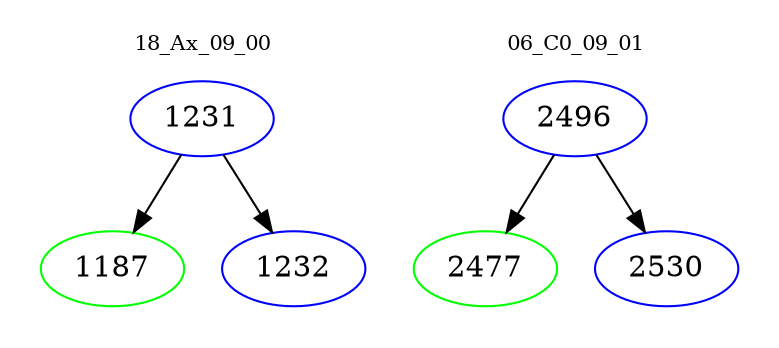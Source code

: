 digraph{
subgraph cluster_0 {
color = white
label = "18_Ax_09_00";
fontsize=10;
T0_1231 [label="1231", color="blue"]
T0_1231 -> T0_1187 [color="black"]
T0_1187 [label="1187", color="green"]
T0_1231 -> T0_1232 [color="black"]
T0_1232 [label="1232", color="blue"]
}
subgraph cluster_1 {
color = white
label = "06_C0_09_01";
fontsize=10;
T1_2496 [label="2496", color="blue"]
T1_2496 -> T1_2477 [color="black"]
T1_2477 [label="2477", color="green"]
T1_2496 -> T1_2530 [color="black"]
T1_2530 [label="2530", color="blue"]
}
}
